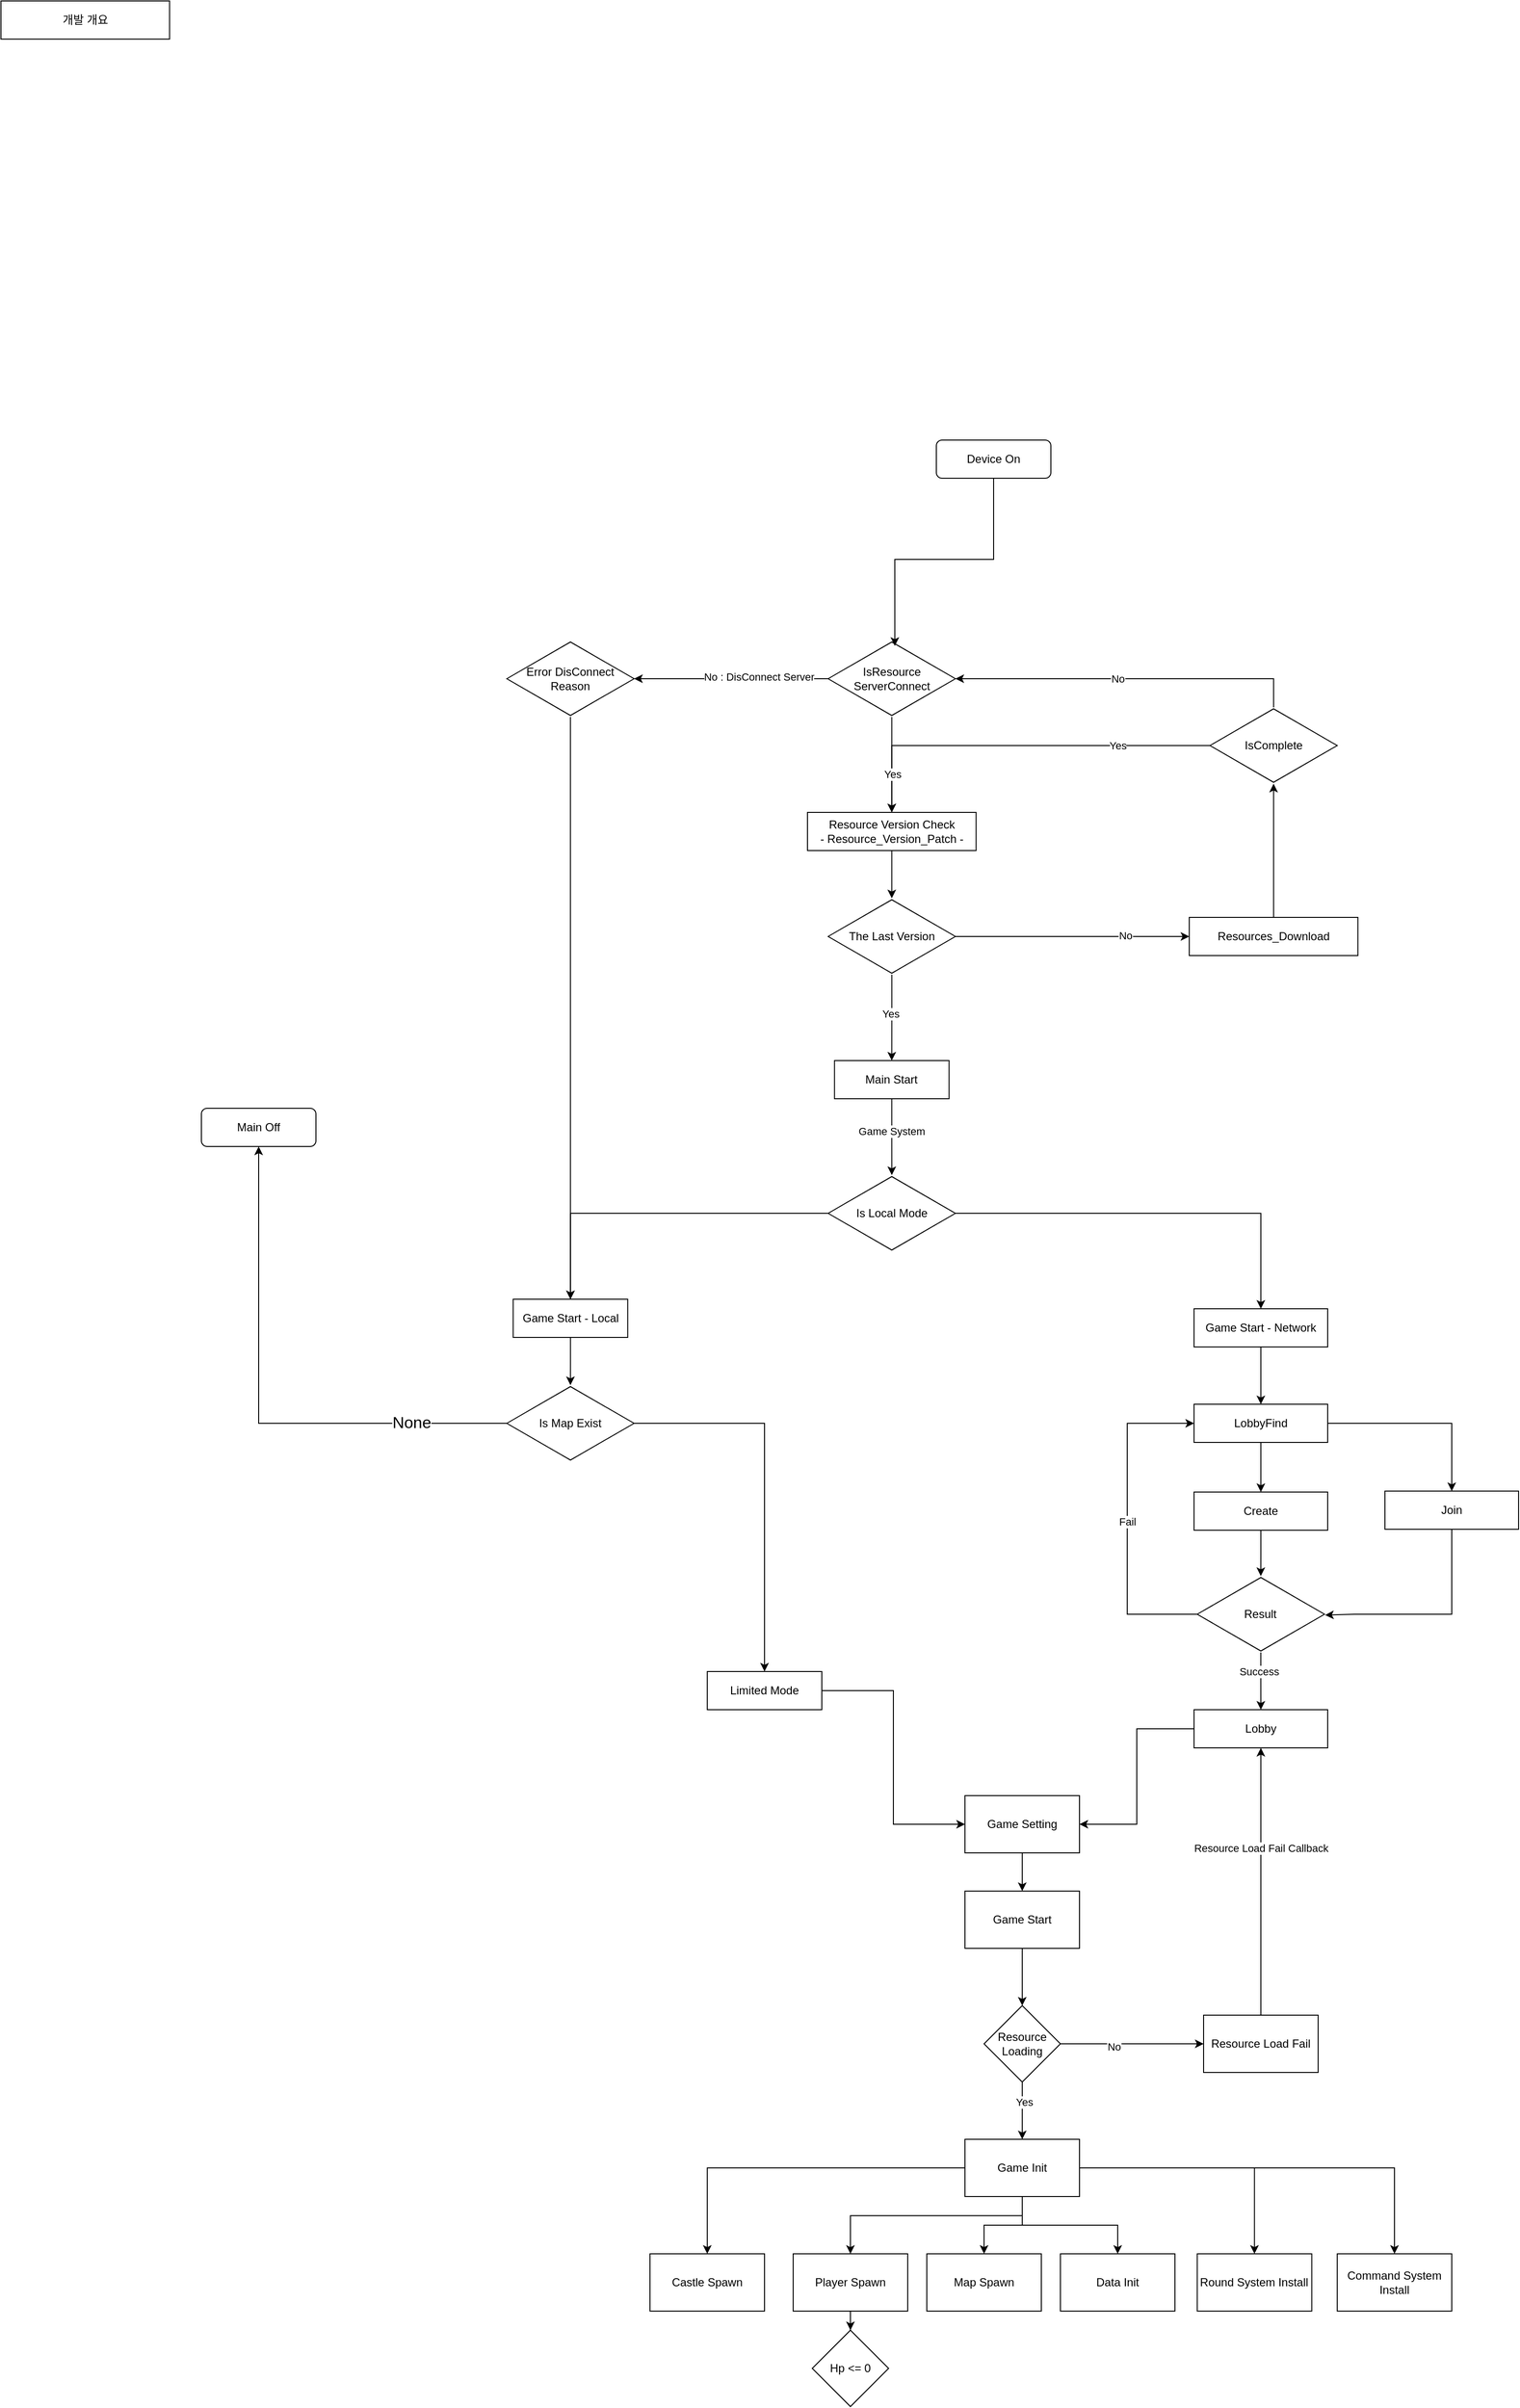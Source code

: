<mxfile version="24.5.4" type="github">
  <diagram name="페이지-1" id="vZFIoYzJ82mCrVTAtwUB">
    <mxGraphModel dx="9394" dy="4829" grid="1" gridSize="10" guides="1" tooltips="1" connect="1" arrows="1" fold="1" page="1" pageScale="1" pageWidth="827" pageHeight="1169" math="0" shadow="0">
      <root>
        <mxCell id="0" />
        <mxCell id="1" parent="0" />
        <mxCell id="AsrjmCz6Vq9jhLu25TU5-5" style="edgeStyle=orthogonalEdgeStyle;rounded=0;orthogonalLoop=1;jettySize=auto;html=1;" edge="1" parent="1" source="AsrjmCz6Vq9jhLu25TU5-2" target="AsrjmCz6Vq9jhLu25TU5-4">
          <mxGeometry relative="1" as="geometry" />
        </mxCell>
        <mxCell id="AsrjmCz6Vq9jhLu25TU5-6" value="Game System" style="edgeLabel;html=1;align=center;verticalAlign=middle;resizable=0;points=[];" vertex="1" connectable="0" parent="AsrjmCz6Vq9jhLu25TU5-5">
          <mxGeometry x="-0.167" y="-1" relative="1" as="geometry">
            <mxPoint as="offset" />
          </mxGeometry>
        </mxCell>
        <mxCell id="AsrjmCz6Vq9jhLu25TU5-2" value="Main Start" style="rounded=0;whiteSpace=wrap;html=1;" vertex="1" parent="1">
          <mxGeometry x="-1536.68" y="140" width="120" height="40" as="geometry" />
        </mxCell>
        <mxCell id="AsrjmCz6Vq9jhLu25TU5-34" style="edgeStyle=orthogonalEdgeStyle;rounded=0;orthogonalLoop=1;jettySize=auto;html=1;entryX=0.5;entryY=0;entryDx=0;entryDy=0;" edge="1" parent="1" source="AsrjmCz6Vq9jhLu25TU5-4" target="AsrjmCz6Vq9jhLu25TU5-32">
          <mxGeometry relative="1" as="geometry" />
        </mxCell>
        <mxCell id="AsrjmCz6Vq9jhLu25TU5-35" style="edgeStyle=orthogonalEdgeStyle;rounded=0;orthogonalLoop=1;jettySize=auto;html=1;entryX=0.5;entryY=0;entryDx=0;entryDy=0;" edge="1" parent="1" source="AsrjmCz6Vq9jhLu25TU5-4" target="AsrjmCz6Vq9jhLu25TU5-33">
          <mxGeometry relative="1" as="geometry" />
        </mxCell>
        <mxCell id="AsrjmCz6Vq9jhLu25TU5-4" value="Is Local Mode" style="html=1;whiteSpace=wrap;aspect=fixed;shape=isoRectangle;" vertex="1" parent="1">
          <mxGeometry x="-1543.34" y="260" width="133.33" height="80" as="geometry" />
        </mxCell>
        <mxCell id="AsrjmCz6Vq9jhLu25TU5-11" style="edgeStyle=orthogonalEdgeStyle;rounded=0;orthogonalLoop=1;jettySize=auto;html=1;" edge="1" parent="1" source="AsrjmCz6Vq9jhLu25TU5-7" target="AsrjmCz6Vq9jhLu25TU5-10">
          <mxGeometry relative="1" as="geometry" />
        </mxCell>
        <mxCell id="AsrjmCz6Vq9jhLu25TU5-7" value="Resource Version Check&lt;div&gt;- Resource_Version_Patch -&lt;/div&gt;" style="rounded=0;whiteSpace=wrap;html=1;" vertex="1" parent="1">
          <mxGeometry x="-1565.01" y="-120" width="176.67" height="40" as="geometry" />
        </mxCell>
        <mxCell id="AsrjmCz6Vq9jhLu25TU5-8" value="Device On" style="rounded=1;whiteSpace=wrap;html=1;" vertex="1" parent="1">
          <mxGeometry x="-1430" y="-510" width="120" height="40" as="geometry" />
        </mxCell>
        <mxCell id="AsrjmCz6Vq9jhLu25TU5-13" style="edgeStyle=orthogonalEdgeStyle;rounded=0;orthogonalLoop=1;jettySize=auto;html=1;" edge="1" parent="1" source="AsrjmCz6Vq9jhLu25TU5-10" target="AsrjmCz6Vq9jhLu25TU5-12">
          <mxGeometry relative="1" as="geometry" />
        </mxCell>
        <mxCell id="AsrjmCz6Vq9jhLu25TU5-44" value="No" style="edgeLabel;html=1;align=center;verticalAlign=middle;resizable=0;points=[];" vertex="1" connectable="0" parent="AsrjmCz6Vq9jhLu25TU5-13">
          <mxGeometry x="0.45" y="1" relative="1" as="geometry">
            <mxPoint as="offset" />
          </mxGeometry>
        </mxCell>
        <mxCell id="AsrjmCz6Vq9jhLu25TU5-42" style="edgeStyle=orthogonalEdgeStyle;rounded=0;orthogonalLoop=1;jettySize=auto;html=1;" edge="1" parent="1" source="AsrjmCz6Vq9jhLu25TU5-10" target="AsrjmCz6Vq9jhLu25TU5-2">
          <mxGeometry relative="1" as="geometry" />
        </mxCell>
        <mxCell id="AsrjmCz6Vq9jhLu25TU5-43" value="Yes" style="edgeLabel;html=1;align=center;verticalAlign=middle;resizable=0;points=[];" vertex="1" connectable="0" parent="AsrjmCz6Vq9jhLu25TU5-42">
          <mxGeometry x="-0.089" y="-2" relative="1" as="geometry">
            <mxPoint as="offset" />
          </mxGeometry>
        </mxCell>
        <mxCell id="AsrjmCz6Vq9jhLu25TU5-10" value="The Last Version" style="html=1;whiteSpace=wrap;aspect=fixed;shape=isoRectangle;" vertex="1" parent="1">
          <mxGeometry x="-1543.34" y="-30" width="133.33" height="80" as="geometry" />
        </mxCell>
        <mxCell id="AsrjmCz6Vq9jhLu25TU5-15" style="edgeStyle=orthogonalEdgeStyle;rounded=0;orthogonalLoop=1;jettySize=auto;html=1;" edge="1" parent="1" source="AsrjmCz6Vq9jhLu25TU5-12" target="AsrjmCz6Vq9jhLu25TU5-14">
          <mxGeometry relative="1" as="geometry" />
        </mxCell>
        <mxCell id="AsrjmCz6Vq9jhLu25TU5-12" value="Resources_Download" style="rounded=0;whiteSpace=wrap;html=1;" vertex="1" parent="1">
          <mxGeometry x="-1165" y="-10" width="176.67" height="40" as="geometry" />
        </mxCell>
        <mxCell id="AsrjmCz6Vq9jhLu25TU5-16" style="edgeStyle=orthogonalEdgeStyle;rounded=0;orthogonalLoop=1;jettySize=auto;html=1;entryX=0.5;entryY=0;entryDx=0;entryDy=0;" edge="1" parent="1" source="AsrjmCz6Vq9jhLu25TU5-14" target="AsrjmCz6Vq9jhLu25TU5-7">
          <mxGeometry relative="1" as="geometry" />
        </mxCell>
        <mxCell id="AsrjmCz6Vq9jhLu25TU5-17" value="Yes" style="edgeLabel;html=1;align=center;verticalAlign=middle;resizable=0;points=[];" vertex="1" connectable="0" parent="AsrjmCz6Vq9jhLu25TU5-16">
          <mxGeometry x="-0.695" y="2" relative="1" as="geometry">
            <mxPoint x="-35" y="-2" as="offset" />
          </mxGeometry>
        </mxCell>
        <mxCell id="AsrjmCz6Vq9jhLu25TU5-40" style="edgeStyle=orthogonalEdgeStyle;rounded=0;orthogonalLoop=1;jettySize=auto;html=1;" edge="1" parent="1" source="AsrjmCz6Vq9jhLu25TU5-14" target="AsrjmCz6Vq9jhLu25TU5-22">
          <mxGeometry relative="1" as="geometry">
            <Array as="points">
              <mxPoint x="-1077" y="-260" />
            </Array>
          </mxGeometry>
        </mxCell>
        <mxCell id="AsrjmCz6Vq9jhLu25TU5-41" value="No" style="edgeLabel;html=1;align=center;verticalAlign=middle;resizable=0;points=[];" vertex="1" connectable="0" parent="AsrjmCz6Vq9jhLu25TU5-40">
          <mxGeometry x="-0.203" y="-1" relative="1" as="geometry">
            <mxPoint x="-49" y="1" as="offset" />
          </mxGeometry>
        </mxCell>
        <mxCell id="AsrjmCz6Vq9jhLu25TU5-14" value="IsComplete" style="html=1;whiteSpace=wrap;aspect=fixed;shape=isoRectangle;" vertex="1" parent="1">
          <mxGeometry x="-1143.33" y="-230" width="133.33" height="80" as="geometry" />
        </mxCell>
        <mxCell id="AsrjmCz6Vq9jhLu25TU5-26" style="edgeStyle=orthogonalEdgeStyle;rounded=0;orthogonalLoop=1;jettySize=auto;html=1;" edge="1" parent="1" source="AsrjmCz6Vq9jhLu25TU5-22" target="AsrjmCz6Vq9jhLu25TU5-25">
          <mxGeometry relative="1" as="geometry" />
        </mxCell>
        <mxCell id="AsrjmCz6Vq9jhLu25TU5-45" value="No : DisConnect Server" style="edgeLabel;html=1;align=center;verticalAlign=middle;resizable=0;points=[];" vertex="1" connectable="0" parent="AsrjmCz6Vq9jhLu25TU5-26">
          <mxGeometry x="-0.281" y="-2" relative="1" as="geometry">
            <mxPoint as="offset" />
          </mxGeometry>
        </mxCell>
        <mxCell id="AsrjmCz6Vq9jhLu25TU5-27" style="edgeStyle=orthogonalEdgeStyle;rounded=0;orthogonalLoop=1;jettySize=auto;html=1;" edge="1" parent="1" source="AsrjmCz6Vq9jhLu25TU5-22" target="AsrjmCz6Vq9jhLu25TU5-7">
          <mxGeometry relative="1" as="geometry" />
        </mxCell>
        <mxCell id="AsrjmCz6Vq9jhLu25TU5-28" value="Yes" style="edgeLabel;html=1;align=center;verticalAlign=middle;resizable=0;points=[];" vertex="1" connectable="0" parent="AsrjmCz6Vq9jhLu25TU5-27">
          <mxGeometry x="-0.606" y="2" relative="1" as="geometry">
            <mxPoint x="-2" y="40" as="offset" />
          </mxGeometry>
        </mxCell>
        <mxCell id="AsrjmCz6Vq9jhLu25TU5-22" value="IsResource&lt;div&gt;ServerConnect&lt;/div&gt;" style="html=1;whiteSpace=wrap;aspect=fixed;shape=isoRectangle;" vertex="1" parent="1">
          <mxGeometry x="-1543.34" y="-300" width="133.33" height="80" as="geometry" />
        </mxCell>
        <mxCell id="AsrjmCz6Vq9jhLu25TU5-23" style="edgeStyle=orthogonalEdgeStyle;rounded=0;orthogonalLoop=1;jettySize=auto;html=1;entryX=0.524;entryY=0.07;entryDx=0;entryDy=0;entryPerimeter=0;" edge="1" parent="1" source="AsrjmCz6Vq9jhLu25TU5-8" target="AsrjmCz6Vq9jhLu25TU5-22">
          <mxGeometry relative="1" as="geometry" />
        </mxCell>
        <mxCell id="AsrjmCz6Vq9jhLu25TU5-36" style="edgeStyle=orthogonalEdgeStyle;rounded=0;orthogonalLoop=1;jettySize=auto;html=1;entryX=0.5;entryY=0;entryDx=0;entryDy=0;" edge="1" parent="1" source="AsrjmCz6Vq9jhLu25TU5-25" target="AsrjmCz6Vq9jhLu25TU5-32">
          <mxGeometry relative="1" as="geometry" />
        </mxCell>
        <mxCell id="AsrjmCz6Vq9jhLu25TU5-25" value="Error DisConnect Reason" style="html=1;whiteSpace=wrap;aspect=fixed;shape=isoRectangle;" vertex="1" parent="1">
          <mxGeometry x="-1880" y="-300" width="133.33" height="80" as="geometry" />
        </mxCell>
        <mxCell id="AsrjmCz6Vq9jhLu25TU5-68" style="edgeStyle=orthogonalEdgeStyle;rounded=0;orthogonalLoop=1;jettySize=auto;html=1;" edge="1" parent="1" source="AsrjmCz6Vq9jhLu25TU5-32" target="AsrjmCz6Vq9jhLu25TU5-67">
          <mxGeometry relative="1" as="geometry" />
        </mxCell>
        <mxCell id="AsrjmCz6Vq9jhLu25TU5-32" value="Game Start - Local" style="rounded=0;whiteSpace=wrap;html=1;" vertex="1" parent="1">
          <mxGeometry x="-1873.34" y="390" width="120" height="40" as="geometry" />
        </mxCell>
        <mxCell id="AsrjmCz6Vq9jhLu25TU5-90" style="edgeStyle=orthogonalEdgeStyle;rounded=0;orthogonalLoop=1;jettySize=auto;html=1;entryX=0.5;entryY=0;entryDx=0;entryDy=0;" edge="1" parent="1" source="AsrjmCz6Vq9jhLu25TU5-33" target="AsrjmCz6Vq9jhLu25TU5-89">
          <mxGeometry relative="1" as="geometry" />
        </mxCell>
        <mxCell id="AsrjmCz6Vq9jhLu25TU5-33" value="Game Start - Network" style="rounded=0;whiteSpace=wrap;html=1;" vertex="1" parent="1">
          <mxGeometry x="-1160" y="400" width="140" height="40" as="geometry" />
        </mxCell>
        <mxCell id="AsrjmCz6Vq9jhLu25TU5-46" value="개발 개요" style="rounded=0;whiteSpace=wrap;html=1;" vertex="1" parent="1">
          <mxGeometry x="-2410" y="-970" width="176.67" height="40" as="geometry" />
        </mxCell>
        <mxCell id="AsrjmCz6Vq9jhLu25TU5-120" style="edgeStyle=orthogonalEdgeStyle;rounded=0;orthogonalLoop=1;jettySize=auto;html=1;" edge="1" parent="1" source="AsrjmCz6Vq9jhLu25TU5-67" target="AsrjmCz6Vq9jhLu25TU5-119">
          <mxGeometry relative="1" as="geometry" />
        </mxCell>
        <mxCell id="AsrjmCz6Vq9jhLu25TU5-121" value="None" style="edgeLabel;html=1;align=center;verticalAlign=middle;resizable=0;points=[];fontSize=17;" vertex="1" connectable="0" parent="AsrjmCz6Vq9jhLu25TU5-120">
          <mxGeometry x="-0.855" y="2" relative="1" as="geometry">
            <mxPoint x="-60" y="-2" as="offset" />
          </mxGeometry>
        </mxCell>
        <mxCell id="AsrjmCz6Vq9jhLu25TU5-124" style="edgeStyle=orthogonalEdgeStyle;rounded=0;orthogonalLoop=1;jettySize=auto;html=1;" edge="1" parent="1" source="AsrjmCz6Vq9jhLu25TU5-67" target="AsrjmCz6Vq9jhLu25TU5-123">
          <mxGeometry relative="1" as="geometry" />
        </mxCell>
        <mxCell id="AsrjmCz6Vq9jhLu25TU5-67" value="Is Map Exist" style="html=1;whiteSpace=wrap;aspect=fixed;shape=isoRectangle;" vertex="1" parent="1">
          <mxGeometry x="-1880" y="480" width="133.33" height="80" as="geometry" />
        </mxCell>
        <mxCell id="AsrjmCz6Vq9jhLu25TU5-92" style="edgeStyle=orthogonalEdgeStyle;rounded=0;orthogonalLoop=1;jettySize=auto;html=1;entryX=0.5;entryY=0;entryDx=0;entryDy=0;" edge="1" parent="1" source="AsrjmCz6Vq9jhLu25TU5-89" target="AsrjmCz6Vq9jhLu25TU5-111">
          <mxGeometry relative="1" as="geometry">
            <mxPoint x="-1090.034" y="590" as="targetPoint" />
          </mxGeometry>
        </mxCell>
        <mxCell id="AsrjmCz6Vq9jhLu25TU5-103" style="edgeStyle=orthogonalEdgeStyle;rounded=0;orthogonalLoop=1;jettySize=auto;html=1;entryX=0.5;entryY=0;entryDx=0;entryDy=0;" edge="1" parent="1" source="AsrjmCz6Vq9jhLu25TU5-89" target="AsrjmCz6Vq9jhLu25TU5-110">
          <mxGeometry relative="1" as="geometry">
            <mxPoint x="-933.345" y="590" as="targetPoint" />
          </mxGeometry>
        </mxCell>
        <mxCell id="AsrjmCz6Vq9jhLu25TU5-89" value="LobbyFind" style="whiteSpace=wrap;html=1;" vertex="1" parent="1">
          <mxGeometry x="-1160" y="500" width="140" height="40" as="geometry" />
        </mxCell>
        <mxCell id="AsrjmCz6Vq9jhLu25TU5-132" style="edgeStyle=orthogonalEdgeStyle;rounded=0;orthogonalLoop=1;jettySize=auto;html=1;entryX=0;entryY=0.5;entryDx=0;entryDy=0;" edge="1" parent="1" source="AsrjmCz6Vq9jhLu25TU5-106" target="AsrjmCz6Vq9jhLu25TU5-89">
          <mxGeometry relative="1" as="geometry">
            <Array as="points">
              <mxPoint x="-1230" y="720" />
              <mxPoint x="-1230" y="520" />
            </Array>
          </mxGeometry>
        </mxCell>
        <mxCell id="AsrjmCz6Vq9jhLu25TU5-133" value="Fail" style="edgeLabel;html=1;align=center;verticalAlign=middle;resizable=0;points=[];" vertex="1" connectable="0" parent="AsrjmCz6Vq9jhLu25TU5-132">
          <mxGeometry x="-0.007" relative="1" as="geometry">
            <mxPoint as="offset" />
          </mxGeometry>
        </mxCell>
        <mxCell id="AsrjmCz6Vq9jhLu25TU5-134" style="edgeStyle=orthogonalEdgeStyle;rounded=0;orthogonalLoop=1;jettySize=auto;html=1;" edge="1" parent="1" source="AsrjmCz6Vq9jhLu25TU5-106" target="AsrjmCz6Vq9jhLu25TU5-125">
          <mxGeometry relative="1" as="geometry" />
        </mxCell>
        <mxCell id="AsrjmCz6Vq9jhLu25TU5-135" value="Success" style="edgeLabel;html=1;align=center;verticalAlign=middle;resizable=0;points=[];" vertex="1" connectable="0" parent="AsrjmCz6Vq9jhLu25TU5-134">
          <mxGeometry x="-0.35" y="-2" relative="1" as="geometry">
            <mxPoint as="offset" />
          </mxGeometry>
        </mxCell>
        <mxCell id="AsrjmCz6Vq9jhLu25TU5-106" value="Result" style="html=1;whiteSpace=wrap;aspect=fixed;shape=isoRectangle;" vertex="1" parent="1">
          <mxGeometry x="-1156.66" y="680" width="133.33" height="80" as="geometry" />
        </mxCell>
        <mxCell id="AsrjmCz6Vq9jhLu25TU5-113" style="edgeStyle=orthogonalEdgeStyle;rounded=0;orthogonalLoop=1;jettySize=auto;html=1;entryX=1.005;entryY=0.511;entryDx=0;entryDy=0;entryPerimeter=0;" edge="1" parent="1" source="AsrjmCz6Vq9jhLu25TU5-110" target="AsrjmCz6Vq9jhLu25TU5-106">
          <mxGeometry relative="1" as="geometry">
            <mxPoint x="-890.034" y="680" as="targetPoint" />
            <Array as="points">
              <mxPoint x="-890" y="720" />
              <mxPoint x="-992" y="720" />
            </Array>
          </mxGeometry>
        </mxCell>
        <mxCell id="AsrjmCz6Vq9jhLu25TU5-110" value="Join" style="whiteSpace=wrap;html=1;" vertex="1" parent="1">
          <mxGeometry x="-960" y="591" width="140" height="40" as="geometry" />
        </mxCell>
        <mxCell id="AsrjmCz6Vq9jhLu25TU5-114" style="edgeStyle=orthogonalEdgeStyle;rounded=0;orthogonalLoop=1;jettySize=auto;html=1;" edge="1" parent="1" source="AsrjmCz6Vq9jhLu25TU5-111" target="AsrjmCz6Vq9jhLu25TU5-106">
          <mxGeometry relative="1" as="geometry" />
        </mxCell>
        <mxCell id="AsrjmCz6Vq9jhLu25TU5-111" value="Create" style="whiteSpace=wrap;html=1;" vertex="1" parent="1">
          <mxGeometry x="-1160" y="592" width="140" height="40" as="geometry" />
        </mxCell>
        <mxCell id="AsrjmCz6Vq9jhLu25TU5-119" value="Main Off" style="rounded=1;whiteSpace=wrap;html=1;" vertex="1" parent="1">
          <mxGeometry x="-2200" y="190" width="120" height="40" as="geometry" />
        </mxCell>
        <mxCell id="AsrjmCz6Vq9jhLu25TU5-141" style="edgeStyle=orthogonalEdgeStyle;rounded=0;orthogonalLoop=1;jettySize=auto;html=1;entryX=0;entryY=0.5;entryDx=0;entryDy=0;" edge="1" parent="1" source="AsrjmCz6Vq9jhLu25TU5-123" target="AsrjmCz6Vq9jhLu25TU5-140">
          <mxGeometry relative="1" as="geometry" />
        </mxCell>
        <mxCell id="AsrjmCz6Vq9jhLu25TU5-123" value="Limited Mode" style="rounded=0;whiteSpace=wrap;html=1;" vertex="1" parent="1">
          <mxGeometry x="-1670.0" y="780" width="120" height="40" as="geometry" />
        </mxCell>
        <mxCell id="AsrjmCz6Vq9jhLu25TU5-137" style="edgeStyle=orthogonalEdgeStyle;rounded=0;orthogonalLoop=1;jettySize=auto;html=1;entryX=1;entryY=0.5;entryDx=0;entryDy=0;" edge="1" parent="1" source="AsrjmCz6Vq9jhLu25TU5-125" target="AsrjmCz6Vq9jhLu25TU5-140">
          <mxGeometry relative="1" as="geometry">
            <mxPoint x="-1250" y="930" as="targetPoint" />
          </mxGeometry>
        </mxCell>
        <mxCell id="AsrjmCz6Vq9jhLu25TU5-125" value="Lobby" style="whiteSpace=wrap;html=1;" vertex="1" parent="1">
          <mxGeometry x="-1160" y="820" width="140" height="40" as="geometry" />
        </mxCell>
        <mxCell id="AsrjmCz6Vq9jhLu25TU5-143" style="edgeStyle=orthogonalEdgeStyle;rounded=0;orthogonalLoop=1;jettySize=auto;html=1;" edge="1" parent="1" source="AsrjmCz6Vq9jhLu25TU5-140" target="AsrjmCz6Vq9jhLu25TU5-142">
          <mxGeometry relative="1" as="geometry" />
        </mxCell>
        <mxCell id="AsrjmCz6Vq9jhLu25TU5-140" value="Game Setting" style="whiteSpace=wrap;html=1;" vertex="1" parent="1">
          <mxGeometry x="-1400" y="910" width="120" height="60" as="geometry" />
        </mxCell>
        <mxCell id="AsrjmCz6Vq9jhLu25TU5-149" style="edgeStyle=orthogonalEdgeStyle;rounded=0;orthogonalLoop=1;jettySize=auto;html=1;" edge="1" parent="1" source="AsrjmCz6Vq9jhLu25TU5-142" target="AsrjmCz6Vq9jhLu25TU5-147">
          <mxGeometry relative="1" as="geometry" />
        </mxCell>
        <mxCell id="AsrjmCz6Vq9jhLu25TU5-142" value="Game Start" style="whiteSpace=wrap;html=1;" vertex="1" parent="1">
          <mxGeometry x="-1400" y="1010" width="120" height="60" as="geometry" />
        </mxCell>
        <mxCell id="AsrjmCz6Vq9jhLu25TU5-151" style="edgeStyle=orthogonalEdgeStyle;rounded=0;orthogonalLoop=1;jettySize=auto;html=1;" edge="1" parent="1" source="AsrjmCz6Vq9jhLu25TU5-147" target="AsrjmCz6Vq9jhLu25TU5-150">
          <mxGeometry relative="1" as="geometry" />
        </mxCell>
        <mxCell id="AsrjmCz6Vq9jhLu25TU5-152" value="Yes" style="edgeLabel;html=1;align=center;verticalAlign=middle;resizable=0;points=[];" vertex="1" connectable="0" parent="AsrjmCz6Vq9jhLu25TU5-151">
          <mxGeometry x="-0.315" y="2" relative="1" as="geometry">
            <mxPoint as="offset" />
          </mxGeometry>
        </mxCell>
        <mxCell id="AsrjmCz6Vq9jhLu25TU5-154" style="edgeStyle=orthogonalEdgeStyle;rounded=0;orthogonalLoop=1;jettySize=auto;html=1;" edge="1" parent="1" source="AsrjmCz6Vq9jhLu25TU5-147" target="AsrjmCz6Vq9jhLu25TU5-153">
          <mxGeometry relative="1" as="geometry" />
        </mxCell>
        <mxCell id="AsrjmCz6Vq9jhLu25TU5-155" value="No" style="edgeLabel;html=1;align=center;verticalAlign=middle;resizable=0;points=[];" vertex="1" connectable="0" parent="AsrjmCz6Vq9jhLu25TU5-154">
          <mxGeometry x="-0.255" y="-3" relative="1" as="geometry">
            <mxPoint as="offset" />
          </mxGeometry>
        </mxCell>
        <mxCell id="AsrjmCz6Vq9jhLu25TU5-147" value="Resource Loading" style="rhombus;whiteSpace=wrap;html=1;" vertex="1" parent="1">
          <mxGeometry x="-1380" y="1130" width="80" height="80" as="geometry" />
        </mxCell>
        <mxCell id="AsrjmCz6Vq9jhLu25TU5-160" style="edgeStyle=orthogonalEdgeStyle;rounded=0;orthogonalLoop=1;jettySize=auto;html=1;" edge="1" parent="1" source="AsrjmCz6Vq9jhLu25TU5-150" target="AsrjmCz6Vq9jhLu25TU5-158">
          <mxGeometry relative="1" as="geometry">
            <Array as="points">
              <mxPoint x="-1340" y="1350" />
              <mxPoint x="-1520" y="1350" />
            </Array>
          </mxGeometry>
        </mxCell>
        <mxCell id="AsrjmCz6Vq9jhLu25TU5-161" style="edgeStyle=orthogonalEdgeStyle;rounded=0;orthogonalLoop=1;jettySize=auto;html=1;" edge="1" parent="1" source="AsrjmCz6Vq9jhLu25TU5-150" target="AsrjmCz6Vq9jhLu25TU5-159">
          <mxGeometry relative="1" as="geometry" />
        </mxCell>
        <mxCell id="AsrjmCz6Vq9jhLu25TU5-163" style="edgeStyle=orthogonalEdgeStyle;rounded=0;orthogonalLoop=1;jettySize=auto;html=1;" edge="1" parent="1" source="AsrjmCz6Vq9jhLu25TU5-150" target="AsrjmCz6Vq9jhLu25TU5-162">
          <mxGeometry relative="1" as="geometry" />
        </mxCell>
        <mxCell id="AsrjmCz6Vq9jhLu25TU5-165" style="edgeStyle=orthogonalEdgeStyle;rounded=0;orthogonalLoop=1;jettySize=auto;html=1;" edge="1" parent="1" source="AsrjmCz6Vq9jhLu25TU5-150" target="AsrjmCz6Vq9jhLu25TU5-164">
          <mxGeometry relative="1" as="geometry" />
        </mxCell>
        <mxCell id="AsrjmCz6Vq9jhLu25TU5-167" style="edgeStyle=orthogonalEdgeStyle;rounded=0;orthogonalLoop=1;jettySize=auto;html=1;" edge="1" parent="1" source="AsrjmCz6Vq9jhLu25TU5-150" target="AsrjmCz6Vq9jhLu25TU5-166">
          <mxGeometry relative="1" as="geometry" />
        </mxCell>
        <mxCell id="AsrjmCz6Vq9jhLu25TU5-171" style="edgeStyle=orthogonalEdgeStyle;rounded=0;orthogonalLoop=1;jettySize=auto;html=1;" edge="1" parent="1" source="AsrjmCz6Vq9jhLu25TU5-150" target="AsrjmCz6Vq9jhLu25TU5-170">
          <mxGeometry relative="1" as="geometry" />
        </mxCell>
        <mxCell id="AsrjmCz6Vq9jhLu25TU5-150" value="Game Init" style="whiteSpace=wrap;html=1;" vertex="1" parent="1">
          <mxGeometry x="-1400" y="1270" width="120" height="60" as="geometry" />
        </mxCell>
        <mxCell id="AsrjmCz6Vq9jhLu25TU5-156" style="edgeStyle=orthogonalEdgeStyle;rounded=0;orthogonalLoop=1;jettySize=auto;html=1;" edge="1" parent="1" source="AsrjmCz6Vq9jhLu25TU5-153" target="AsrjmCz6Vq9jhLu25TU5-125">
          <mxGeometry relative="1" as="geometry" />
        </mxCell>
        <mxCell id="AsrjmCz6Vq9jhLu25TU5-157" value="Resource Load Fail Callback" style="edgeLabel;html=1;align=center;verticalAlign=middle;resizable=0;points=[];" vertex="1" connectable="0" parent="AsrjmCz6Vq9jhLu25TU5-156">
          <mxGeometry x="0.25" relative="1" as="geometry">
            <mxPoint as="offset" />
          </mxGeometry>
        </mxCell>
        <mxCell id="AsrjmCz6Vq9jhLu25TU5-153" value="Resource Load Fail" style="whiteSpace=wrap;html=1;" vertex="1" parent="1">
          <mxGeometry x="-1150" y="1140" width="120" height="60" as="geometry" />
        </mxCell>
        <mxCell id="AsrjmCz6Vq9jhLu25TU5-169" style="edgeStyle=orthogonalEdgeStyle;rounded=0;orthogonalLoop=1;jettySize=auto;html=1;" edge="1" parent="1" source="AsrjmCz6Vq9jhLu25TU5-158" target="AsrjmCz6Vq9jhLu25TU5-168">
          <mxGeometry relative="1" as="geometry" />
        </mxCell>
        <mxCell id="AsrjmCz6Vq9jhLu25TU5-158" value="Player Spawn" style="whiteSpace=wrap;html=1;" vertex="1" parent="1">
          <mxGeometry x="-1580" y="1390" width="120" height="60" as="geometry" />
        </mxCell>
        <mxCell id="AsrjmCz6Vq9jhLu25TU5-159" value="Map Spawn" style="whiteSpace=wrap;html=1;" vertex="1" parent="1">
          <mxGeometry x="-1440" y="1390" width="120" height="60" as="geometry" />
        </mxCell>
        <mxCell id="AsrjmCz6Vq9jhLu25TU5-162" value="Data Init" style="whiteSpace=wrap;html=1;" vertex="1" parent="1">
          <mxGeometry x="-1300" y="1390" width="120" height="60" as="geometry" />
        </mxCell>
        <mxCell id="AsrjmCz6Vq9jhLu25TU5-164" value="Round System Install" style="whiteSpace=wrap;html=1;" vertex="1" parent="1">
          <mxGeometry x="-1156.66" y="1390" width="120" height="60" as="geometry" />
        </mxCell>
        <mxCell id="AsrjmCz6Vq9jhLu25TU5-166" value="Command System Install" style="whiteSpace=wrap;html=1;" vertex="1" parent="1">
          <mxGeometry x="-1010.0" y="1390" width="120" height="60" as="geometry" />
        </mxCell>
        <mxCell id="AsrjmCz6Vq9jhLu25TU5-168" value="Hp &amp;lt;= 0" style="rhombus;whiteSpace=wrap;html=1;" vertex="1" parent="1">
          <mxGeometry x="-1560" y="1470" width="80" height="80" as="geometry" />
        </mxCell>
        <mxCell id="AsrjmCz6Vq9jhLu25TU5-170" value="Castle Spawn" style="whiteSpace=wrap;html=1;" vertex="1" parent="1">
          <mxGeometry x="-1730" y="1390" width="120" height="60" as="geometry" />
        </mxCell>
      </root>
    </mxGraphModel>
  </diagram>
</mxfile>
